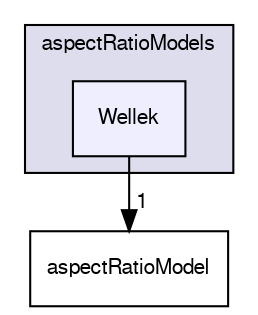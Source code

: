digraph "applications/solvers/multiphase/twoPhaseEulerFoam/interfacialModels/aspectRatioModels/Wellek" {
  bgcolor=transparent;
  compound=true
  node [ fontsize="10", fontname="FreeSans"];
  edge [ labelfontsize="10", labelfontname="FreeSans"];
  subgraph clusterdir_61a4c66f01258155d2258fd2274f3c82 {
    graph [ bgcolor="#ddddee", pencolor="black", label="aspectRatioModels" fontname="FreeSans", fontsize="10", URL="dir_61a4c66f01258155d2258fd2274f3c82.html"]
  dir_87c3d4c0d011c528c583cfbb9a1294b1 [shape=box, label="Wellek", style="filled", fillcolor="#eeeeff", pencolor="black", URL="dir_87c3d4c0d011c528c583cfbb9a1294b1.html"];
  }
  dir_8953d7c515d018a0dfe9ce713e024667 [shape=box label="aspectRatioModel" URL="dir_8953d7c515d018a0dfe9ce713e024667.html"];
  dir_87c3d4c0d011c528c583cfbb9a1294b1->dir_8953d7c515d018a0dfe9ce713e024667 [headlabel="1", labeldistance=1.5 headhref="dir_000203_000199.html"];
}
